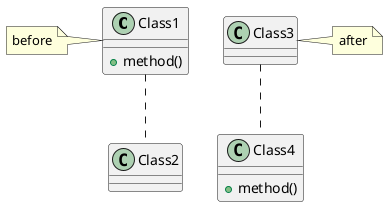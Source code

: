 @startuml

class Class1 {
+method()
}
note left: before

class Class2 {
}

class Class3 {
}
note right: after

class Class4 {
+method()
}

Class1 .. Class2
Class3 .. Class4

@enduml